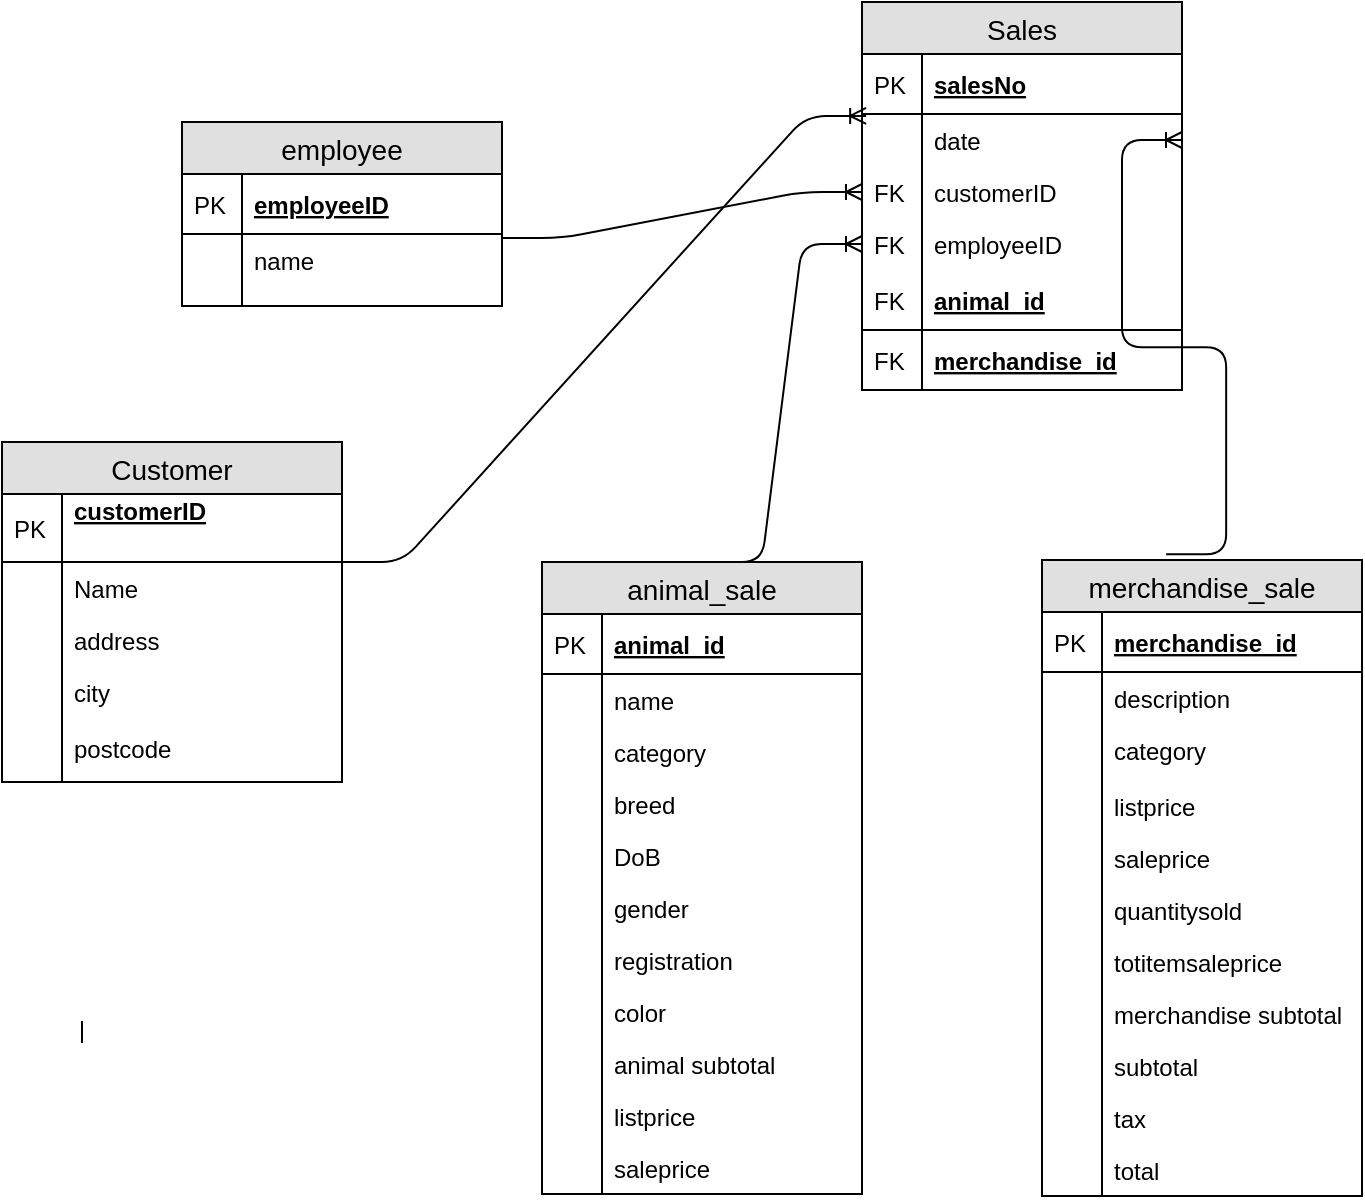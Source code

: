 <mxfile version="12.5.3" type="device"><diagram id="j_NuL5c5uJ3YKDHgTJlL" name="Page-1"><mxGraphModel dx="1260" dy="752" grid="1" gridSize="10" guides="1" tooltips="1" connect="1" arrows="1" fold="1" page="1" pageScale="1" pageWidth="827" pageHeight="1169" math="0" shadow="0"><root><mxCell id="0"/><mxCell id="1" parent="0"/><mxCell id="MRcP5F7fg_fLgeBPVOdE-1" value="Sales" style="swimlane;fontStyle=0;childLayout=stackLayout;horizontal=1;startSize=26;fillColor=#e0e0e0;horizontalStack=0;resizeParent=1;resizeParentMax=0;resizeLast=0;collapsible=1;marginBottom=0;swimlaneFillColor=#ffffff;align=center;fontSize=14;" parent="1" vertex="1"><mxGeometry x="480" y="10" width="160" height="194" as="geometry"/></mxCell><mxCell id="MRcP5F7fg_fLgeBPVOdE-2" value="salesNo" style="shape=partialRectangle;top=0;left=0;right=0;bottom=1;align=left;verticalAlign=middle;fillColor=none;spacingLeft=34;spacingRight=4;overflow=hidden;rotatable=0;points=[[0,0.5],[1,0.5]];portConstraint=eastwest;dropTarget=0;fontStyle=5;fontSize=12;" parent="MRcP5F7fg_fLgeBPVOdE-1" vertex="1"><mxGeometry y="26" width="160" height="30" as="geometry"/></mxCell><mxCell id="MRcP5F7fg_fLgeBPVOdE-3" value="PK" style="shape=partialRectangle;top=0;left=0;bottom=0;fillColor=none;align=left;verticalAlign=middle;spacingLeft=4;spacingRight=4;overflow=hidden;rotatable=0;points=[];portConstraint=eastwest;part=1;fontSize=12;" parent="MRcP5F7fg_fLgeBPVOdE-2" vertex="1" connectable="0"><mxGeometry width="30" height="30" as="geometry"/></mxCell><mxCell id="MRcP5F7fg_fLgeBPVOdE-4" value="date" style="shape=partialRectangle;top=0;left=0;right=0;bottom=0;align=left;verticalAlign=top;fillColor=none;spacingLeft=34;spacingRight=4;overflow=hidden;rotatable=0;points=[[0,0.5],[1,0.5]];portConstraint=eastwest;dropTarget=0;fontSize=12;" parent="MRcP5F7fg_fLgeBPVOdE-1" vertex="1"><mxGeometry y="56" width="160" height="26" as="geometry"/></mxCell><mxCell id="MRcP5F7fg_fLgeBPVOdE-5" value="" style="shape=partialRectangle;top=0;left=0;bottom=0;fillColor=none;align=left;verticalAlign=top;spacingLeft=4;spacingRight=4;overflow=hidden;rotatable=0;points=[];portConstraint=eastwest;part=1;fontSize=12;" parent="MRcP5F7fg_fLgeBPVOdE-4" vertex="1" connectable="0"><mxGeometry width="30" height="26" as="geometry"/></mxCell><mxCell id="MRcP5F7fg_fLgeBPVOdE-114" value="customerID" style="shape=partialRectangle;top=0;left=0;right=0;bottom=0;align=left;verticalAlign=top;fillColor=none;spacingLeft=34;spacingRight=4;overflow=hidden;rotatable=0;points=[[0,0.5],[1,0.5]];portConstraint=eastwest;dropTarget=0;fontSize=12;" parent="MRcP5F7fg_fLgeBPVOdE-1" vertex="1"><mxGeometry y="82" width="160" height="26" as="geometry"/></mxCell><mxCell id="MRcP5F7fg_fLgeBPVOdE-115" value="FK" style="shape=partialRectangle;top=0;left=0;bottom=0;fillColor=none;align=left;verticalAlign=top;spacingLeft=4;spacingRight=4;overflow=hidden;rotatable=0;points=[];portConstraint=eastwest;part=1;fontSize=12;" parent="MRcP5F7fg_fLgeBPVOdE-114" vertex="1" connectable="0"><mxGeometry width="30" height="26" as="geometry"/></mxCell><mxCell id="MRcP5F7fg_fLgeBPVOdE-117" value="employeeID" style="shape=partialRectangle;top=0;left=0;right=0;bottom=0;align=left;verticalAlign=top;fillColor=none;spacingLeft=34;spacingRight=4;overflow=hidden;rotatable=0;points=[[0,0.5],[1,0.5]];portConstraint=eastwest;dropTarget=0;fontSize=12;" parent="MRcP5F7fg_fLgeBPVOdE-1" vertex="1"><mxGeometry y="108" width="160" height="26" as="geometry"/></mxCell><mxCell id="MRcP5F7fg_fLgeBPVOdE-118" value="FK" style="shape=partialRectangle;top=0;left=0;bottom=0;fillColor=none;align=left;verticalAlign=top;spacingLeft=4;spacingRight=4;overflow=hidden;rotatable=0;points=[];portConstraint=eastwest;part=1;fontSize=12;" parent="MRcP5F7fg_fLgeBPVOdE-117" vertex="1" connectable="0"><mxGeometry width="30" height="26" as="geometry"/></mxCell><mxCell id="c652WcwLyMARkClxKuyc-3" value="animal_id" style="shape=partialRectangle;top=0;left=0;right=0;bottom=1;align=left;verticalAlign=middle;fillColor=none;spacingLeft=34;spacingRight=4;overflow=hidden;rotatable=0;points=[[0,0.5],[1,0.5]];portConstraint=eastwest;dropTarget=0;fontStyle=5;fontSize=12;" parent="MRcP5F7fg_fLgeBPVOdE-1" vertex="1"><mxGeometry y="134" width="160" height="30" as="geometry"/></mxCell><mxCell id="c652WcwLyMARkClxKuyc-4" value="FK" style="shape=partialRectangle;top=0;left=0;bottom=0;fillColor=none;align=left;verticalAlign=middle;spacingLeft=4;spacingRight=4;overflow=hidden;rotatable=0;points=[];portConstraint=eastwest;part=1;fontSize=12;" parent="c652WcwLyMARkClxKuyc-3" vertex="1" connectable="0"><mxGeometry width="30" height="30" as="geometry"/></mxCell><mxCell id="c652WcwLyMARkClxKuyc-5" value="merchandise_id" style="shape=partialRectangle;top=0;left=0;right=0;bottom=1;align=left;verticalAlign=middle;fillColor=none;spacingLeft=34;spacingRight=4;overflow=hidden;rotatable=0;points=[[0,0.5],[1,0.5]];portConstraint=eastwest;dropTarget=0;fontStyle=5;fontSize=12;" parent="MRcP5F7fg_fLgeBPVOdE-1" vertex="1"><mxGeometry y="164" width="160" height="30" as="geometry"/></mxCell><mxCell id="c652WcwLyMARkClxKuyc-6" value="FK" style="shape=partialRectangle;top=0;left=0;bottom=0;fillColor=none;align=left;verticalAlign=middle;spacingLeft=4;spacingRight=4;overflow=hidden;rotatable=0;points=[];portConstraint=eastwest;part=1;fontSize=12;" parent="c652WcwLyMARkClxKuyc-5" vertex="1" connectable="0"><mxGeometry width="30" height="30" as="geometry"/></mxCell><mxCell id="MRcP5F7fg_fLgeBPVOdE-12" value="Customer" style="swimlane;fontStyle=0;childLayout=stackLayout;horizontal=1;startSize=26;fillColor=#e0e0e0;horizontalStack=0;resizeParent=1;resizeParentMax=0;resizeLast=0;collapsible=1;marginBottom=0;swimlaneFillColor=#ffffff;align=center;fontSize=14;" parent="1" vertex="1"><mxGeometry x="50" y="230" width="170" height="170" as="geometry"/></mxCell><mxCell id="MRcP5F7fg_fLgeBPVOdE-13" value="customerID&#10;&#10;" style="shape=partialRectangle;top=0;left=0;right=0;bottom=1;align=left;verticalAlign=middle;fillColor=none;spacingLeft=34;spacingRight=4;overflow=hidden;rotatable=0;points=[[0,0.5],[1,0.5]];portConstraint=eastwest;dropTarget=0;fontStyle=5;fontSize=12;" parent="MRcP5F7fg_fLgeBPVOdE-12" vertex="1"><mxGeometry y="26" width="170" height="34" as="geometry"/></mxCell><mxCell id="MRcP5F7fg_fLgeBPVOdE-14" value="PK" style="shape=partialRectangle;top=0;left=0;bottom=0;fillColor=none;align=left;verticalAlign=middle;spacingLeft=4;spacingRight=4;overflow=hidden;rotatable=0;points=[];portConstraint=eastwest;part=1;fontSize=12;" parent="MRcP5F7fg_fLgeBPVOdE-13" vertex="1" connectable="0"><mxGeometry width="30" height="34" as="geometry"/></mxCell><mxCell id="MRcP5F7fg_fLgeBPVOdE-15" value="Name&#10;&#10;" style="shape=partialRectangle;top=0;left=0;right=0;bottom=0;align=left;verticalAlign=top;fillColor=none;spacingLeft=34;spacingRight=4;overflow=hidden;rotatable=0;points=[[0,0.5],[1,0.5]];portConstraint=eastwest;dropTarget=0;fontSize=12;" parent="MRcP5F7fg_fLgeBPVOdE-12" vertex="1"><mxGeometry y="60" width="170" height="26" as="geometry"/></mxCell><mxCell id="MRcP5F7fg_fLgeBPVOdE-16" value="" style="shape=partialRectangle;top=0;left=0;bottom=0;fillColor=none;align=left;verticalAlign=top;spacingLeft=4;spacingRight=4;overflow=hidden;rotatable=0;points=[];portConstraint=eastwest;part=1;fontSize=12;" parent="MRcP5F7fg_fLgeBPVOdE-15" vertex="1" connectable="0"><mxGeometry width="30" height="26" as="geometry"/></mxCell><mxCell id="MRcP5F7fg_fLgeBPVOdE-17" value="address" style="shape=partialRectangle;top=0;left=0;right=0;bottom=0;align=left;verticalAlign=top;fillColor=none;spacingLeft=34;spacingRight=4;overflow=hidden;rotatable=0;points=[[0,0.5],[1,0.5]];portConstraint=eastwest;dropTarget=0;fontSize=12;" parent="MRcP5F7fg_fLgeBPVOdE-12" vertex="1"><mxGeometry y="86" width="170" height="26" as="geometry"/></mxCell><mxCell id="MRcP5F7fg_fLgeBPVOdE-18" value="" style="shape=partialRectangle;top=0;left=0;bottom=0;fillColor=none;align=left;verticalAlign=top;spacingLeft=4;spacingRight=4;overflow=hidden;rotatable=0;points=[];portConstraint=eastwest;part=1;fontSize=12;" parent="MRcP5F7fg_fLgeBPVOdE-17" vertex="1" connectable="0"><mxGeometry width="30" height="26" as="geometry"/></mxCell><mxCell id="MRcP5F7fg_fLgeBPVOdE-19" value="city&#10;&#10;postcode" style="shape=partialRectangle;top=0;left=0;right=0;bottom=0;align=left;verticalAlign=top;fillColor=none;spacingLeft=34;spacingRight=4;overflow=hidden;rotatable=0;points=[[0,0.5],[1,0.5]];portConstraint=eastwest;dropTarget=0;fontSize=12;" parent="MRcP5F7fg_fLgeBPVOdE-12" vertex="1"><mxGeometry y="112" width="170" height="58" as="geometry"/></mxCell><mxCell id="MRcP5F7fg_fLgeBPVOdE-20" value="" style="shape=partialRectangle;top=0;left=0;bottom=0;fillColor=none;align=left;verticalAlign=top;spacingLeft=4;spacingRight=4;overflow=hidden;rotatable=0;points=[];portConstraint=eastwest;part=1;fontSize=12;" parent="MRcP5F7fg_fLgeBPVOdE-19" vertex="1" connectable="0"><mxGeometry width="30" height="58" as="geometry"/></mxCell><mxCell id="MRcP5F7fg_fLgeBPVOdE-21" value="" style="shape=partialRectangle;top=0;left=0;right=0;bottom=0;align=left;verticalAlign=top;fillColor=none;spacingLeft=34;spacingRight=4;overflow=hidden;rotatable=0;points=[[0,0.5],[1,0.5]];portConstraint=eastwest;dropTarget=0;fontSize=12;" parent="1" vertex="1"><mxGeometry x="60" y="520" width="170" height="10" as="geometry"/></mxCell><mxCell id="MRcP5F7fg_fLgeBPVOdE-22" value="" style="shape=partialRectangle;top=0;left=0;bottom=0;fillColor=none;align=left;verticalAlign=top;spacingLeft=4;spacingRight=4;overflow=hidden;rotatable=0;points=[];portConstraint=eastwest;part=1;fontSize=12;" parent="MRcP5F7fg_fLgeBPVOdE-21" vertex="1" connectable="0"><mxGeometry width="30" height="10" as="geometry"/></mxCell><object label="employee" dd="" adfdf="" id="MRcP5F7fg_fLgeBPVOdE-26"><mxCell style="swimlane;fontStyle=0;childLayout=stackLayout;horizontal=1;startSize=26;fillColor=#e0e0e0;horizontalStack=0;resizeParent=1;resizeParentMax=0;resizeLast=0;collapsible=1;marginBottom=0;swimlaneFillColor=#ffffff;align=center;fontSize=14;" parent="1" vertex="1"><mxGeometry x="140" y="70" width="160" height="92" as="geometry"/></mxCell></object><mxCell id="MRcP5F7fg_fLgeBPVOdE-27" value="employeeID" style="shape=partialRectangle;top=0;left=0;right=0;bottom=1;align=left;verticalAlign=middle;fillColor=none;spacingLeft=34;spacingRight=4;overflow=hidden;rotatable=0;points=[[0,0.5],[1,0.5]];portConstraint=eastwest;dropTarget=0;fontStyle=5;fontSize=12;" parent="MRcP5F7fg_fLgeBPVOdE-26" vertex="1"><mxGeometry y="26" width="160" height="30" as="geometry"/></mxCell><mxCell id="MRcP5F7fg_fLgeBPVOdE-28" value="PK" style="shape=partialRectangle;top=0;left=0;bottom=0;fillColor=none;align=left;verticalAlign=middle;spacingLeft=4;spacingRight=4;overflow=hidden;rotatable=0;points=[];portConstraint=eastwest;part=1;fontSize=12;" parent="MRcP5F7fg_fLgeBPVOdE-27" vertex="1" connectable="0"><mxGeometry width="30" height="30" as="geometry"/></mxCell><mxCell id="MRcP5F7fg_fLgeBPVOdE-29" value="name" style="shape=partialRectangle;top=0;left=0;right=0;bottom=0;align=left;verticalAlign=top;fillColor=none;spacingLeft=34;spacingRight=4;overflow=hidden;rotatable=0;points=[[0,0.5],[1,0.5]];portConstraint=eastwest;dropTarget=0;fontSize=12;" parent="MRcP5F7fg_fLgeBPVOdE-26" vertex="1"><mxGeometry y="56" width="160" height="26" as="geometry"/></mxCell><mxCell id="MRcP5F7fg_fLgeBPVOdE-30" value="" style="shape=partialRectangle;top=0;left=0;bottom=0;fillColor=none;align=left;verticalAlign=top;spacingLeft=4;spacingRight=4;overflow=hidden;rotatable=0;points=[];portConstraint=eastwest;part=1;fontSize=12;" parent="MRcP5F7fg_fLgeBPVOdE-29" vertex="1" connectable="0"><mxGeometry width="30" height="26" as="geometry"/></mxCell><mxCell id="MRcP5F7fg_fLgeBPVOdE-35" value="" style="shape=partialRectangle;top=0;left=0;right=0;bottom=0;align=left;verticalAlign=top;fillColor=none;spacingLeft=34;spacingRight=4;overflow=hidden;rotatable=0;points=[[0,0.5],[1,0.5]];portConstraint=eastwest;dropTarget=0;fontSize=12;" parent="MRcP5F7fg_fLgeBPVOdE-26" vertex="1"><mxGeometry y="82" width="160" height="10" as="geometry"/></mxCell><mxCell id="MRcP5F7fg_fLgeBPVOdE-36" value="" style="shape=partialRectangle;top=0;left=0;bottom=0;fillColor=none;align=left;verticalAlign=top;spacingLeft=4;spacingRight=4;overflow=hidden;rotatable=0;points=[];portConstraint=eastwest;part=1;fontSize=12;" parent="MRcP5F7fg_fLgeBPVOdE-35" vertex="1" connectable="0"><mxGeometry width="30" height="10" as="geometry"/></mxCell><mxCell id="MRcP5F7fg_fLgeBPVOdE-37" value="animal_sale" style="swimlane;fontStyle=0;childLayout=stackLayout;horizontal=1;startSize=26;fillColor=#e0e0e0;horizontalStack=0;resizeParent=1;resizeParentMax=0;resizeLast=0;collapsible=1;marginBottom=0;swimlaneFillColor=#ffffff;align=center;fontSize=14;" parent="1" vertex="1"><mxGeometry x="320" y="290" width="160" height="316" as="geometry"/></mxCell><mxCell id="MRcP5F7fg_fLgeBPVOdE-38" value="animal_id" style="shape=partialRectangle;top=0;left=0;right=0;bottom=1;align=left;verticalAlign=middle;fillColor=none;spacingLeft=34;spacingRight=4;overflow=hidden;rotatable=0;points=[[0,0.5],[1,0.5]];portConstraint=eastwest;dropTarget=0;fontStyle=5;fontSize=12;" parent="MRcP5F7fg_fLgeBPVOdE-37" vertex="1"><mxGeometry y="26" width="160" height="30" as="geometry"/></mxCell><mxCell id="MRcP5F7fg_fLgeBPVOdE-39" value="PK" style="shape=partialRectangle;top=0;left=0;bottom=0;fillColor=none;align=left;verticalAlign=middle;spacingLeft=4;spacingRight=4;overflow=hidden;rotatable=0;points=[];portConstraint=eastwest;part=1;fontSize=12;" parent="MRcP5F7fg_fLgeBPVOdE-38" vertex="1" connectable="0"><mxGeometry width="30" height="30" as="geometry"/></mxCell><mxCell id="MRcP5F7fg_fLgeBPVOdE-40" value="name" style="shape=partialRectangle;top=0;left=0;right=0;bottom=0;align=left;verticalAlign=top;fillColor=none;spacingLeft=34;spacingRight=4;overflow=hidden;rotatable=0;points=[[0,0.5],[1,0.5]];portConstraint=eastwest;dropTarget=0;fontSize=12;" parent="MRcP5F7fg_fLgeBPVOdE-37" vertex="1"><mxGeometry y="56" width="160" height="26" as="geometry"/></mxCell><mxCell id="MRcP5F7fg_fLgeBPVOdE-41" value="" style="shape=partialRectangle;top=0;left=0;bottom=0;fillColor=none;align=left;verticalAlign=top;spacingLeft=4;spacingRight=4;overflow=hidden;rotatable=0;points=[];portConstraint=eastwest;part=1;fontSize=12;" parent="MRcP5F7fg_fLgeBPVOdE-40" vertex="1" connectable="0"><mxGeometry width="30" height="26" as="geometry"/></mxCell><mxCell id="MRcP5F7fg_fLgeBPVOdE-42" value="category" style="shape=partialRectangle;top=0;left=0;right=0;bottom=0;align=left;verticalAlign=top;fillColor=none;spacingLeft=34;spacingRight=4;overflow=hidden;rotatable=0;points=[[0,0.5],[1,0.5]];portConstraint=eastwest;dropTarget=0;fontSize=12;" parent="MRcP5F7fg_fLgeBPVOdE-37" vertex="1"><mxGeometry y="82" width="160" height="26" as="geometry"/></mxCell><mxCell id="MRcP5F7fg_fLgeBPVOdE-43" value="" style="shape=partialRectangle;top=0;left=0;bottom=0;fillColor=none;align=left;verticalAlign=top;spacingLeft=4;spacingRight=4;overflow=hidden;rotatable=0;points=[];portConstraint=eastwest;part=1;fontSize=12;" parent="MRcP5F7fg_fLgeBPVOdE-42" vertex="1" connectable="0"><mxGeometry width="30" height="26" as="geometry"/></mxCell><mxCell id="MRcP5F7fg_fLgeBPVOdE-44" value="breed" style="shape=partialRectangle;top=0;left=0;right=0;bottom=0;align=left;verticalAlign=top;fillColor=none;spacingLeft=34;spacingRight=4;overflow=hidden;rotatable=0;points=[[0,0.5],[1,0.5]];portConstraint=eastwest;dropTarget=0;fontSize=12;" parent="MRcP5F7fg_fLgeBPVOdE-37" vertex="1"><mxGeometry y="108" width="160" height="26" as="geometry"/></mxCell><mxCell id="MRcP5F7fg_fLgeBPVOdE-45" value="" style="shape=partialRectangle;top=0;left=0;bottom=0;fillColor=none;align=left;verticalAlign=top;spacingLeft=4;spacingRight=4;overflow=hidden;rotatable=0;points=[];portConstraint=eastwest;part=1;fontSize=12;" parent="MRcP5F7fg_fLgeBPVOdE-44" vertex="1" connectable="0"><mxGeometry width="30" height="26" as="geometry"/></mxCell><mxCell id="MRcP5F7fg_fLgeBPVOdE-48" value="DoB" style="shape=partialRectangle;top=0;left=0;right=0;bottom=0;align=left;verticalAlign=top;fillColor=none;spacingLeft=34;spacingRight=4;overflow=hidden;rotatable=0;points=[[0,0.5],[1,0.5]];portConstraint=eastwest;dropTarget=0;fontSize=12;" parent="MRcP5F7fg_fLgeBPVOdE-37" vertex="1"><mxGeometry y="134" width="160" height="26" as="geometry"/></mxCell><mxCell id="MRcP5F7fg_fLgeBPVOdE-49" value="" style="shape=partialRectangle;top=0;left=0;bottom=0;fillColor=none;align=left;verticalAlign=top;spacingLeft=4;spacingRight=4;overflow=hidden;rotatable=0;points=[];portConstraint=eastwest;part=1;fontSize=12;" parent="MRcP5F7fg_fLgeBPVOdE-48" vertex="1" connectable="0"><mxGeometry width="30" height="26" as="geometry"/></mxCell><mxCell id="MRcP5F7fg_fLgeBPVOdE-54" value="gender" style="shape=partialRectangle;top=0;left=0;right=0;bottom=0;align=left;verticalAlign=top;fillColor=none;spacingLeft=34;spacingRight=4;overflow=hidden;rotatable=0;points=[[0,0.5],[1,0.5]];portConstraint=eastwest;dropTarget=0;fontSize=12;" parent="MRcP5F7fg_fLgeBPVOdE-37" vertex="1"><mxGeometry y="160" width="160" height="26" as="geometry"/></mxCell><mxCell id="MRcP5F7fg_fLgeBPVOdE-55" value="" style="shape=partialRectangle;top=0;left=0;bottom=0;fillColor=none;align=left;verticalAlign=top;spacingLeft=4;spacingRight=4;overflow=hidden;rotatable=0;points=[];portConstraint=eastwest;part=1;fontSize=12;" parent="MRcP5F7fg_fLgeBPVOdE-54" vertex="1" connectable="0"><mxGeometry width="30" height="26" as="geometry"/></mxCell><mxCell id="MRcP5F7fg_fLgeBPVOdE-52" value="registration" style="shape=partialRectangle;top=0;left=0;right=0;bottom=0;align=left;verticalAlign=top;fillColor=none;spacingLeft=34;spacingRight=4;overflow=hidden;rotatable=0;points=[[0,0.5],[1,0.5]];portConstraint=eastwest;dropTarget=0;fontSize=12;" parent="MRcP5F7fg_fLgeBPVOdE-37" vertex="1"><mxGeometry y="186" width="160" height="26" as="geometry"/></mxCell><mxCell id="MRcP5F7fg_fLgeBPVOdE-53" value="" style="shape=partialRectangle;top=0;left=0;bottom=0;fillColor=none;align=left;verticalAlign=top;spacingLeft=4;spacingRight=4;overflow=hidden;rotatable=0;points=[];portConstraint=eastwest;part=1;fontSize=12;" parent="MRcP5F7fg_fLgeBPVOdE-52" vertex="1" connectable="0"><mxGeometry width="30" height="26" as="geometry"/></mxCell><mxCell id="MRcP5F7fg_fLgeBPVOdE-56" value="color" style="shape=partialRectangle;top=0;left=0;right=0;bottom=0;align=left;verticalAlign=top;fillColor=none;spacingLeft=34;spacingRight=4;overflow=hidden;rotatable=0;points=[[0,0.5],[1,0.5]];portConstraint=eastwest;dropTarget=0;fontSize=12;" parent="MRcP5F7fg_fLgeBPVOdE-37" vertex="1"><mxGeometry y="212" width="160" height="26" as="geometry"/></mxCell><mxCell id="MRcP5F7fg_fLgeBPVOdE-57" value="" style="shape=partialRectangle;top=0;left=0;bottom=0;fillColor=none;align=left;verticalAlign=top;spacingLeft=4;spacingRight=4;overflow=hidden;rotatable=0;points=[];portConstraint=eastwest;part=1;fontSize=12;" parent="MRcP5F7fg_fLgeBPVOdE-56" vertex="1" connectable="0"><mxGeometry width="30" height="26" as="geometry"/></mxCell><mxCell id="MRcP5F7fg_fLgeBPVOdE-58" value="animal subtotal" style="shape=partialRectangle;top=0;left=0;right=0;bottom=0;align=left;verticalAlign=top;fillColor=none;spacingLeft=34;spacingRight=4;overflow=hidden;rotatable=0;points=[[0,0.5],[1,0.5]];portConstraint=eastwest;dropTarget=0;fontSize=12;" parent="MRcP5F7fg_fLgeBPVOdE-37" vertex="1"><mxGeometry y="238" width="160" height="26" as="geometry"/></mxCell><mxCell id="MRcP5F7fg_fLgeBPVOdE-59" value="" style="shape=partialRectangle;top=0;left=0;bottom=0;fillColor=none;align=left;verticalAlign=top;spacingLeft=4;spacingRight=4;overflow=hidden;rotatable=0;points=[];portConstraint=eastwest;part=1;fontSize=12;" parent="MRcP5F7fg_fLgeBPVOdE-58" vertex="1" connectable="0"><mxGeometry width="30" height="26" as="geometry"/></mxCell><mxCell id="MRcP5F7fg_fLgeBPVOdE-60" value="listprice" style="shape=partialRectangle;top=0;left=0;right=0;bottom=0;align=left;verticalAlign=top;fillColor=none;spacingLeft=34;spacingRight=4;overflow=hidden;rotatable=0;points=[[0,0.5],[1,0.5]];portConstraint=eastwest;dropTarget=0;fontSize=12;" parent="MRcP5F7fg_fLgeBPVOdE-37" vertex="1"><mxGeometry y="264" width="160" height="26" as="geometry"/></mxCell><mxCell id="MRcP5F7fg_fLgeBPVOdE-61" value="" style="shape=partialRectangle;top=0;left=0;bottom=0;fillColor=none;align=left;verticalAlign=top;spacingLeft=4;spacingRight=4;overflow=hidden;rotatable=0;points=[];portConstraint=eastwest;part=1;fontSize=12;" parent="MRcP5F7fg_fLgeBPVOdE-60" vertex="1" connectable="0"><mxGeometry width="30" height="26" as="geometry"/></mxCell><mxCell id="MRcP5F7fg_fLgeBPVOdE-62" value="saleprice" style="shape=partialRectangle;top=0;left=0;right=0;bottom=0;align=left;verticalAlign=top;fillColor=none;spacingLeft=34;spacingRight=4;overflow=hidden;rotatable=0;points=[[0,0.5],[1,0.5]];portConstraint=eastwest;dropTarget=0;fontSize=12;" parent="MRcP5F7fg_fLgeBPVOdE-37" vertex="1"><mxGeometry y="290" width="160" height="26" as="geometry"/></mxCell><mxCell id="MRcP5F7fg_fLgeBPVOdE-63" value="" style="shape=partialRectangle;top=0;left=0;bottom=0;fillColor=none;align=left;verticalAlign=top;spacingLeft=4;spacingRight=4;overflow=hidden;rotatable=0;points=[];portConstraint=eastwest;part=1;fontSize=12;" parent="MRcP5F7fg_fLgeBPVOdE-62" vertex="1" connectable="0"><mxGeometry width="30" height="26" as="geometry"/></mxCell><mxCell id="MRcP5F7fg_fLgeBPVOdE-75" value="merchandise_sale" style="swimlane;fontStyle=0;childLayout=stackLayout;horizontal=1;startSize=26;fillColor=#e0e0e0;horizontalStack=0;resizeParent=1;resizeParentMax=0;resizeLast=0;collapsible=1;marginBottom=0;swimlaneFillColor=#ffffff;align=center;fontSize=14;" parent="1" vertex="1"><mxGeometry x="570" y="289" width="160" height="318" as="geometry"/></mxCell><mxCell id="MRcP5F7fg_fLgeBPVOdE-76" value="merchandise_id" style="shape=partialRectangle;top=0;left=0;right=0;bottom=1;align=left;verticalAlign=middle;fillColor=none;spacingLeft=34;spacingRight=4;overflow=hidden;rotatable=0;points=[[0,0.5],[1,0.5]];portConstraint=eastwest;dropTarget=0;fontStyle=5;fontSize=12;" parent="MRcP5F7fg_fLgeBPVOdE-75" vertex="1"><mxGeometry y="26" width="160" height="30" as="geometry"/></mxCell><mxCell id="MRcP5F7fg_fLgeBPVOdE-77" value="PK" style="shape=partialRectangle;top=0;left=0;bottom=0;fillColor=none;align=left;verticalAlign=middle;spacingLeft=4;spacingRight=4;overflow=hidden;rotatable=0;points=[];portConstraint=eastwest;part=1;fontSize=12;" parent="MRcP5F7fg_fLgeBPVOdE-76" vertex="1" connectable="0"><mxGeometry width="30" height="30" as="geometry"/></mxCell><mxCell id="MRcP5F7fg_fLgeBPVOdE-78" value="description" style="shape=partialRectangle;top=0;left=0;right=0;bottom=0;align=left;verticalAlign=top;fillColor=none;spacingLeft=34;spacingRight=4;overflow=hidden;rotatable=0;points=[[0,0.5],[1,0.5]];portConstraint=eastwest;dropTarget=0;fontSize=12;" parent="MRcP5F7fg_fLgeBPVOdE-75" vertex="1"><mxGeometry y="56" width="160" height="26" as="geometry"/></mxCell><mxCell id="MRcP5F7fg_fLgeBPVOdE-79" value="" style="shape=partialRectangle;top=0;left=0;bottom=0;fillColor=none;align=left;verticalAlign=top;spacingLeft=4;spacingRight=4;overflow=hidden;rotatable=0;points=[];portConstraint=eastwest;part=1;fontSize=12;" parent="MRcP5F7fg_fLgeBPVOdE-78" vertex="1" connectable="0"><mxGeometry width="30" height="26" as="geometry"/></mxCell><mxCell id="MRcP5F7fg_fLgeBPVOdE-80" value="category" style="shape=partialRectangle;top=0;left=0;right=0;bottom=0;align=left;verticalAlign=top;fillColor=none;spacingLeft=34;spacingRight=4;overflow=hidden;rotatable=0;points=[[0,0.5],[1,0.5]];portConstraint=eastwest;dropTarget=0;fontSize=12;" parent="MRcP5F7fg_fLgeBPVOdE-75" vertex="1"><mxGeometry y="82" width="160" height="28" as="geometry"/></mxCell><mxCell id="MRcP5F7fg_fLgeBPVOdE-81" value="" style="shape=partialRectangle;top=0;left=0;bottom=0;fillColor=none;align=left;verticalAlign=top;spacingLeft=4;spacingRight=4;overflow=hidden;rotatable=0;points=[];portConstraint=eastwest;part=1;fontSize=12;" parent="MRcP5F7fg_fLgeBPVOdE-80" vertex="1" connectable="0"><mxGeometry width="30" height="28" as="geometry"/></mxCell><mxCell id="MRcP5F7fg_fLgeBPVOdE-82" value="listprice" style="shape=partialRectangle;top=0;left=0;right=0;bottom=0;align=left;verticalAlign=top;fillColor=none;spacingLeft=34;spacingRight=4;overflow=hidden;rotatable=0;points=[[0,0.5],[1,0.5]];portConstraint=eastwest;dropTarget=0;fontSize=12;" parent="MRcP5F7fg_fLgeBPVOdE-75" vertex="1"><mxGeometry y="110" width="160" height="26" as="geometry"/></mxCell><mxCell id="MRcP5F7fg_fLgeBPVOdE-83" value="" style="shape=partialRectangle;top=0;left=0;bottom=0;fillColor=none;align=left;verticalAlign=top;spacingLeft=4;spacingRight=4;overflow=hidden;rotatable=0;points=[];portConstraint=eastwest;part=1;fontSize=12;" parent="MRcP5F7fg_fLgeBPVOdE-82" vertex="1" connectable="0"><mxGeometry width="30" height="26" as="geometry"/></mxCell><mxCell id="MRcP5F7fg_fLgeBPVOdE-90" value="saleprice" style="shape=partialRectangle;top=0;left=0;right=0;bottom=0;align=left;verticalAlign=top;fillColor=none;spacingLeft=34;spacingRight=4;overflow=hidden;rotatable=0;points=[[0,0.5],[1,0.5]];portConstraint=eastwest;dropTarget=0;fontSize=12;" parent="MRcP5F7fg_fLgeBPVOdE-75" vertex="1"><mxGeometry y="136" width="160" height="26" as="geometry"/></mxCell><mxCell id="MRcP5F7fg_fLgeBPVOdE-91" value="" style="shape=partialRectangle;top=0;left=0;bottom=0;fillColor=none;align=left;verticalAlign=top;spacingLeft=4;spacingRight=4;overflow=hidden;rotatable=0;points=[];portConstraint=eastwest;part=1;fontSize=12;" parent="MRcP5F7fg_fLgeBPVOdE-90" vertex="1" connectable="0"><mxGeometry width="30" height="26" as="geometry"/></mxCell><mxCell id="MRcP5F7fg_fLgeBPVOdE-92" value="quantitysold" style="shape=partialRectangle;top=0;left=0;right=0;bottom=0;align=left;verticalAlign=top;fillColor=none;spacingLeft=34;spacingRight=4;overflow=hidden;rotatable=0;points=[[0,0.5],[1,0.5]];portConstraint=eastwest;dropTarget=0;fontSize=12;" parent="MRcP5F7fg_fLgeBPVOdE-75" vertex="1"><mxGeometry y="162" width="160" height="26" as="geometry"/></mxCell><mxCell id="MRcP5F7fg_fLgeBPVOdE-93" value="" style="shape=partialRectangle;top=0;left=0;bottom=0;fillColor=none;align=left;verticalAlign=top;spacingLeft=4;spacingRight=4;overflow=hidden;rotatable=0;points=[];portConstraint=eastwest;part=1;fontSize=12;" parent="MRcP5F7fg_fLgeBPVOdE-92" vertex="1" connectable="0"><mxGeometry width="30" height="26" as="geometry"/></mxCell><mxCell id="MRcP5F7fg_fLgeBPVOdE-100" value="totitemsaleprice" style="shape=partialRectangle;top=0;left=0;right=0;bottom=0;align=left;verticalAlign=top;fillColor=none;spacingLeft=34;spacingRight=4;overflow=hidden;rotatable=0;points=[[0,0.5],[1,0.5]];portConstraint=eastwest;dropTarget=0;fontSize=12;" parent="MRcP5F7fg_fLgeBPVOdE-75" vertex="1"><mxGeometry y="188" width="160" height="26" as="geometry"/></mxCell><mxCell id="MRcP5F7fg_fLgeBPVOdE-101" value="" style="shape=partialRectangle;top=0;left=0;bottom=0;fillColor=none;align=left;verticalAlign=top;spacingLeft=4;spacingRight=4;overflow=hidden;rotatable=0;points=[];portConstraint=eastwest;part=1;fontSize=12;" parent="MRcP5F7fg_fLgeBPVOdE-100" vertex="1" connectable="0"><mxGeometry width="30" height="26" as="geometry"/></mxCell><mxCell id="MRcP5F7fg_fLgeBPVOdE-98" value="merchandise subtotal" style="shape=partialRectangle;top=0;left=0;right=0;bottom=0;align=left;verticalAlign=top;fillColor=none;spacingLeft=34;spacingRight=4;overflow=hidden;rotatable=0;points=[[0,0.5],[1,0.5]];portConstraint=eastwest;dropTarget=0;fontSize=12;" parent="MRcP5F7fg_fLgeBPVOdE-75" vertex="1"><mxGeometry y="214" width="160" height="26" as="geometry"/></mxCell><mxCell id="MRcP5F7fg_fLgeBPVOdE-99" value="" style="shape=partialRectangle;top=0;left=0;bottom=0;fillColor=none;align=left;verticalAlign=top;spacingLeft=4;spacingRight=4;overflow=hidden;rotatable=0;points=[];portConstraint=eastwest;part=1;fontSize=12;" parent="MRcP5F7fg_fLgeBPVOdE-98" vertex="1" connectable="0"><mxGeometry width="30" height="26" as="geometry"/></mxCell><mxCell id="MRcP5F7fg_fLgeBPVOdE-96" value="subtotal" style="shape=partialRectangle;top=0;left=0;right=0;bottom=0;align=left;verticalAlign=top;fillColor=none;spacingLeft=34;spacingRight=4;overflow=hidden;rotatable=0;points=[[0,0.5],[1,0.5]];portConstraint=eastwest;dropTarget=0;fontSize=12;" parent="MRcP5F7fg_fLgeBPVOdE-75" vertex="1"><mxGeometry y="240" width="160" height="26" as="geometry"/></mxCell><mxCell id="MRcP5F7fg_fLgeBPVOdE-97" value="" style="shape=partialRectangle;top=0;left=0;bottom=0;fillColor=none;align=left;verticalAlign=top;spacingLeft=4;spacingRight=4;overflow=hidden;rotatable=0;points=[];portConstraint=eastwest;part=1;fontSize=12;" parent="MRcP5F7fg_fLgeBPVOdE-96" vertex="1" connectable="0"><mxGeometry width="30" height="26" as="geometry"/></mxCell><mxCell id="MRcP5F7fg_fLgeBPVOdE-94" value="tax" style="shape=partialRectangle;top=0;left=0;right=0;bottom=0;align=left;verticalAlign=top;fillColor=none;spacingLeft=34;spacingRight=4;overflow=hidden;rotatable=0;points=[[0,0.5],[1,0.5]];portConstraint=eastwest;dropTarget=0;fontSize=12;" parent="MRcP5F7fg_fLgeBPVOdE-75" vertex="1"><mxGeometry y="266" width="160" height="26" as="geometry"/></mxCell><mxCell id="MRcP5F7fg_fLgeBPVOdE-95" value="" style="shape=partialRectangle;top=0;left=0;bottom=0;fillColor=none;align=left;verticalAlign=top;spacingLeft=4;spacingRight=4;overflow=hidden;rotatable=0;points=[];portConstraint=eastwest;part=1;fontSize=12;" parent="MRcP5F7fg_fLgeBPVOdE-94" vertex="1" connectable="0"><mxGeometry width="30" height="26" as="geometry"/></mxCell><mxCell id="MRcP5F7fg_fLgeBPVOdE-111" value="total" style="shape=partialRectangle;top=0;left=0;right=0;bottom=0;align=left;verticalAlign=top;fillColor=none;spacingLeft=34;spacingRight=4;overflow=hidden;rotatable=0;points=[[0,0.5],[1,0.5]];portConstraint=eastwest;dropTarget=0;fontSize=12;" parent="MRcP5F7fg_fLgeBPVOdE-75" vertex="1"><mxGeometry y="292" width="160" height="26" as="geometry"/></mxCell><mxCell id="MRcP5F7fg_fLgeBPVOdE-112" value="" style="shape=partialRectangle;top=0;left=0;bottom=0;fillColor=none;align=left;verticalAlign=top;spacingLeft=4;spacingRight=4;overflow=hidden;rotatable=0;points=[];portConstraint=eastwest;part=1;fontSize=12;" parent="MRcP5F7fg_fLgeBPVOdE-111" vertex="1" connectable="0"><mxGeometry width="30" height="26" as="geometry"/></mxCell><mxCell id="MRcP5F7fg_fLgeBPVOdE-113" value="" style="edgeStyle=entityRelationEdgeStyle;fontSize=12;html=1;endArrow=ERoneToMany;entryX=0.013;entryY=0.038;entryDx=0;entryDy=0;entryPerimeter=0;" parent="1" target="MRcP5F7fg_fLgeBPVOdE-4" edge="1"><mxGeometry width="100" height="100" relative="1" as="geometry"><mxPoint x="220" y="290" as="sourcePoint"/><mxPoint x="320" y="190" as="targetPoint"/></mxGeometry></mxCell><mxCell id="MRcP5F7fg_fLgeBPVOdE-116" value="" style="edgeStyle=entityRelationEdgeStyle;fontSize=12;html=1;endArrow=ERoneToMany;entryX=0;entryY=0.5;entryDx=0;entryDy=0;" parent="1" target="MRcP5F7fg_fLgeBPVOdE-114" edge="1"><mxGeometry width="100" height="100" relative="1" as="geometry"><mxPoint x="300" y="128" as="sourcePoint"/><mxPoint x="400" y="28" as="targetPoint"/></mxGeometry></mxCell><mxCell id="MRcP5F7fg_fLgeBPVOdE-106" value="" style="edgeStyle=entityRelationEdgeStyle;fontSize=12;html=1;endArrow=ERoneToMany;entryX=0;entryY=0.5;entryDx=0;entryDy=0;exitX=0.5;exitY=0;exitDx=0;exitDy=0;" parent="1" source="MRcP5F7fg_fLgeBPVOdE-37" target="MRcP5F7fg_fLgeBPVOdE-117" edge="1"><mxGeometry width="100" height="100" relative="1" as="geometry"><mxPoint x="565" y="131" as="sourcePoint"/><mxPoint x="400" y="240" as="targetPoint"/></mxGeometry></mxCell><mxCell id="MRcP5F7fg_fLgeBPVOdE-108" value="" style="edgeStyle=entityRelationEdgeStyle;fontSize=12;html=1;endArrow=ERoneToMany;exitX=0.388;exitY=-0.009;exitDx=0;exitDy=0;exitPerimeter=0;entryX=1;entryY=0.5;entryDx=0;entryDy=0;" parent="1" source="MRcP5F7fg_fLgeBPVOdE-75" target="MRcP5F7fg_fLgeBPVOdE-4" edge="1"><mxGeometry width="100" height="100" relative="1" as="geometry"><mxPoint x="700" y="150" as="sourcePoint"/><mxPoint x="577" y="205" as="targetPoint"/></mxGeometry></mxCell></root></mxGraphModel></diagram></mxfile>